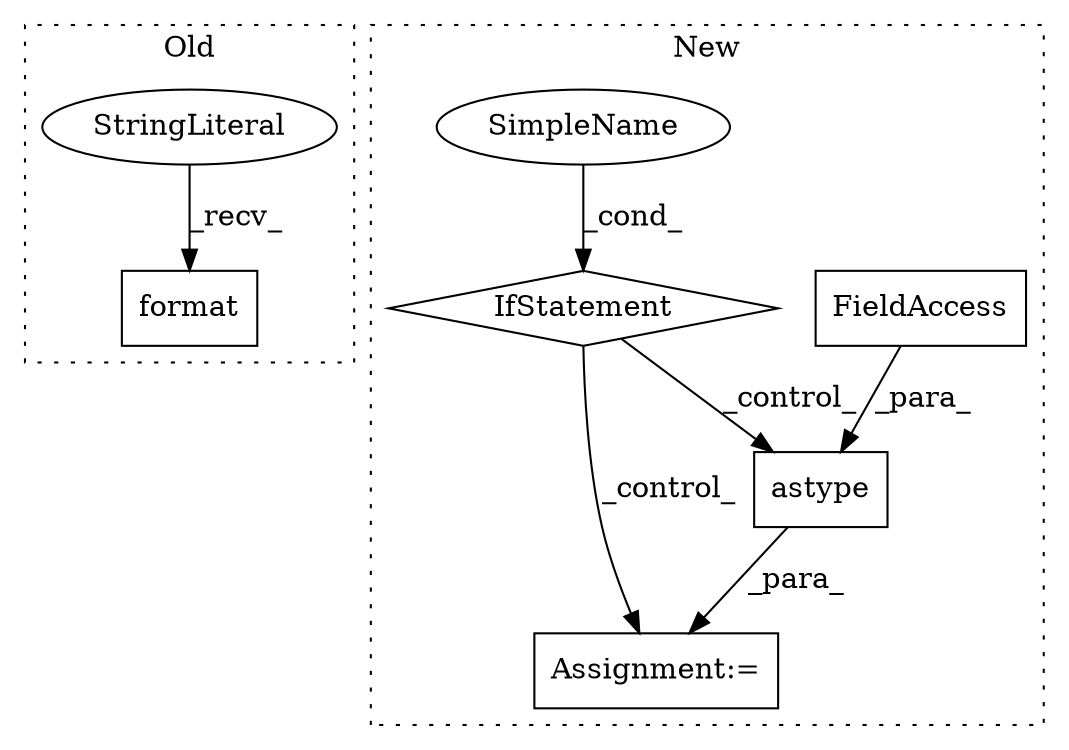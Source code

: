 digraph G {
subgraph cluster0 {
1 [label="format" a="32" s="6979,7033" l="7,1" shape="box"];
3 [label="StringLiteral" a="45" s="6924" l="54" shape="ellipse"];
label = "Old";
style="dotted";
}
subgraph cluster1 {
2 [label="astype" a="32" s="7043,7063" l="7,1" shape="box"];
4 [label="Assignment:=" a="7" s="7087" l="2" shape="box"];
5 [label="FieldAccess" a="22" s="7050" l="13" shape="box"];
6 [label="IfStatement" a="25" s="6870,6898" l="4,2" shape="diamond"];
7 [label="SimpleName" a="42" s="" l="" shape="ellipse"];
label = "New";
style="dotted";
}
2 -> 4 [label="_para_"];
3 -> 1 [label="_recv_"];
5 -> 2 [label="_para_"];
6 -> 4 [label="_control_"];
6 -> 2 [label="_control_"];
7 -> 6 [label="_cond_"];
}